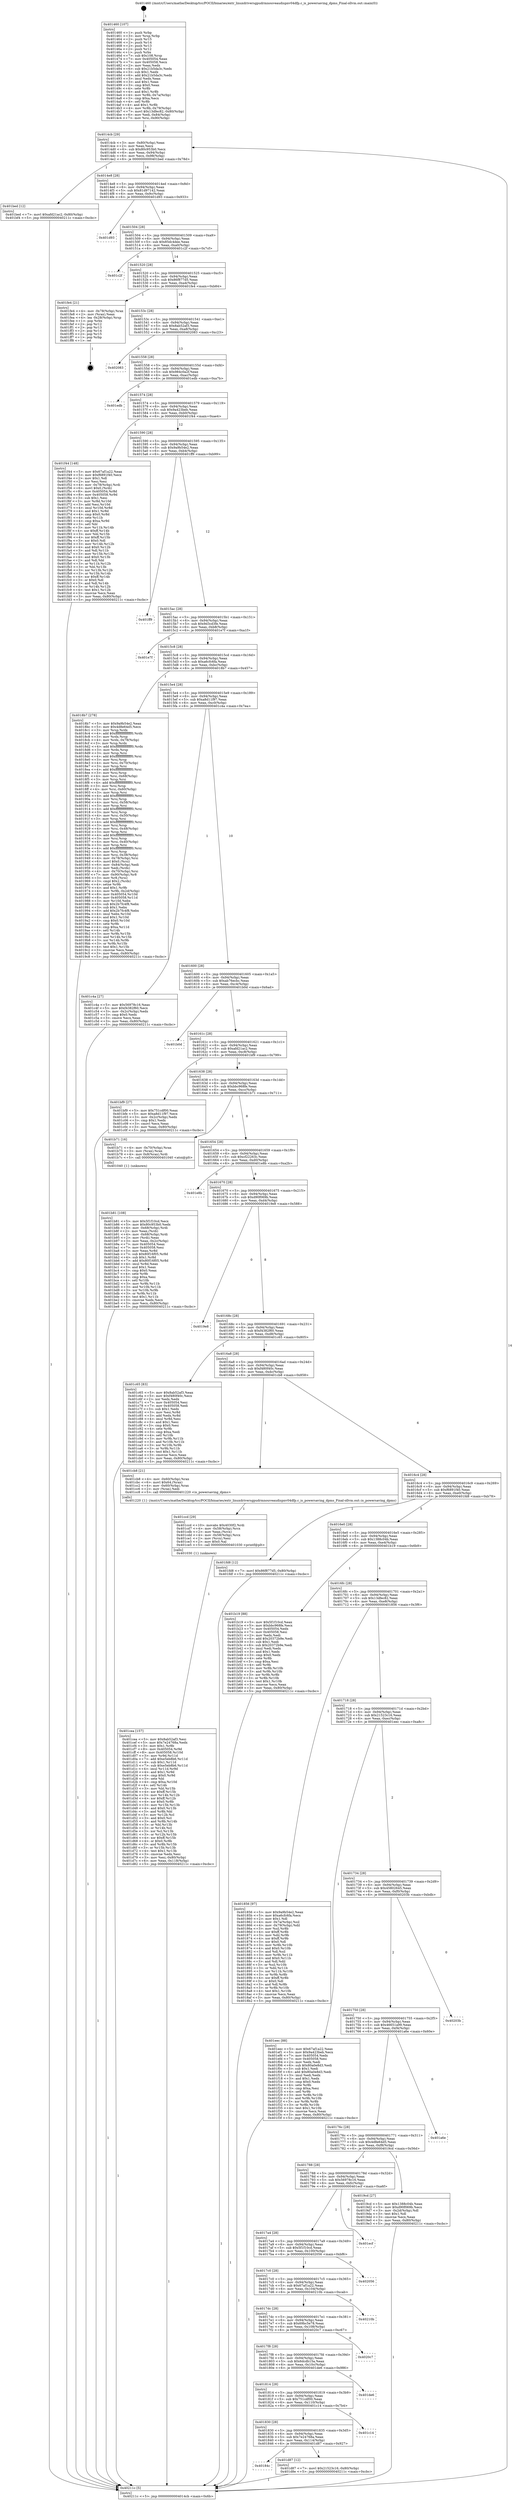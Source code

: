digraph "0x401460" {
  label = "0x401460 (/mnt/c/Users/mathe/Desktop/tcc/POCII/binaries/extr_linuxdriversgpudrmnouveaudispnv04dfp.c_is_powersaving_dpms_Final-ollvm.out::main(0))"
  labelloc = "t"
  node[shape=record]

  Entry [label="",width=0.3,height=0.3,shape=circle,fillcolor=black,style=filled]
  "0x4014cb" [label="{
     0x4014cb [29]\l
     | [instrs]\l
     &nbsp;&nbsp;0x4014cb \<+3\>: mov -0x80(%rbp),%eax\l
     &nbsp;&nbsp;0x4014ce \<+2\>: mov %eax,%ecx\l
     &nbsp;&nbsp;0x4014d0 \<+6\>: sub $0x80c953b0,%ecx\l
     &nbsp;&nbsp;0x4014d6 \<+6\>: mov %eax,-0x94(%rbp)\l
     &nbsp;&nbsp;0x4014dc \<+6\>: mov %ecx,-0x98(%rbp)\l
     &nbsp;&nbsp;0x4014e2 \<+6\>: je 0000000000401bed \<main+0x78d\>\l
  }"]
  "0x401bed" [label="{
     0x401bed [12]\l
     | [instrs]\l
     &nbsp;&nbsp;0x401bed \<+7\>: movl $0xafd21ac2,-0x80(%rbp)\l
     &nbsp;&nbsp;0x401bf4 \<+5\>: jmp 000000000040211c \<main+0xcbc\>\l
  }"]
  "0x4014e8" [label="{
     0x4014e8 [28]\l
     | [instrs]\l
     &nbsp;&nbsp;0x4014e8 \<+5\>: jmp 00000000004014ed \<main+0x8d\>\l
     &nbsp;&nbsp;0x4014ed \<+6\>: mov -0x94(%rbp),%eax\l
     &nbsp;&nbsp;0x4014f3 \<+5\>: sub $0x81d97142,%eax\l
     &nbsp;&nbsp;0x4014f8 \<+6\>: mov %eax,-0x9c(%rbp)\l
     &nbsp;&nbsp;0x4014fe \<+6\>: je 0000000000401d93 \<main+0x933\>\l
  }"]
  Exit [label="",width=0.3,height=0.3,shape=circle,fillcolor=black,style=filled,peripheries=2]
  "0x401d93" [label="{
     0x401d93\l
  }", style=dashed]
  "0x401504" [label="{
     0x401504 [28]\l
     | [instrs]\l
     &nbsp;&nbsp;0x401504 \<+5\>: jmp 0000000000401509 \<main+0xa9\>\l
     &nbsp;&nbsp;0x401509 \<+6\>: mov -0x94(%rbp),%eax\l
     &nbsp;&nbsp;0x40150f \<+5\>: sub $0x85dc4dee,%eax\l
     &nbsp;&nbsp;0x401514 \<+6\>: mov %eax,-0xa0(%rbp)\l
     &nbsp;&nbsp;0x40151a \<+6\>: je 0000000000401c2f \<main+0x7cf\>\l
  }"]
  "0x40184c" [label="{
     0x40184c\l
  }", style=dashed]
  "0x401c2f" [label="{
     0x401c2f\l
  }", style=dashed]
  "0x401520" [label="{
     0x401520 [28]\l
     | [instrs]\l
     &nbsp;&nbsp;0x401520 \<+5\>: jmp 0000000000401525 \<main+0xc5\>\l
     &nbsp;&nbsp;0x401525 \<+6\>: mov -0x94(%rbp),%eax\l
     &nbsp;&nbsp;0x40152b \<+5\>: sub $0x86f877d5,%eax\l
     &nbsp;&nbsp;0x401530 \<+6\>: mov %eax,-0xa4(%rbp)\l
     &nbsp;&nbsp;0x401536 \<+6\>: je 0000000000401fe4 \<main+0xb84\>\l
  }"]
  "0x401d87" [label="{
     0x401d87 [12]\l
     | [instrs]\l
     &nbsp;&nbsp;0x401d87 \<+7\>: movl $0x21523c16,-0x80(%rbp)\l
     &nbsp;&nbsp;0x401d8e \<+5\>: jmp 000000000040211c \<main+0xcbc\>\l
  }"]
  "0x401fe4" [label="{
     0x401fe4 [21]\l
     | [instrs]\l
     &nbsp;&nbsp;0x401fe4 \<+4\>: mov -0x78(%rbp),%rax\l
     &nbsp;&nbsp;0x401fe8 \<+2\>: mov (%rax),%eax\l
     &nbsp;&nbsp;0x401fea \<+4\>: lea -0x28(%rbp),%rsp\l
     &nbsp;&nbsp;0x401fee \<+1\>: pop %rbx\l
     &nbsp;&nbsp;0x401fef \<+2\>: pop %r12\l
     &nbsp;&nbsp;0x401ff1 \<+2\>: pop %r13\l
     &nbsp;&nbsp;0x401ff3 \<+2\>: pop %r14\l
     &nbsp;&nbsp;0x401ff5 \<+2\>: pop %r15\l
     &nbsp;&nbsp;0x401ff7 \<+1\>: pop %rbp\l
     &nbsp;&nbsp;0x401ff8 \<+1\>: ret\l
  }"]
  "0x40153c" [label="{
     0x40153c [28]\l
     | [instrs]\l
     &nbsp;&nbsp;0x40153c \<+5\>: jmp 0000000000401541 \<main+0xe1\>\l
     &nbsp;&nbsp;0x401541 \<+6\>: mov -0x94(%rbp),%eax\l
     &nbsp;&nbsp;0x401547 \<+5\>: sub $0x8ab52af3,%eax\l
     &nbsp;&nbsp;0x40154c \<+6\>: mov %eax,-0xa8(%rbp)\l
     &nbsp;&nbsp;0x401552 \<+6\>: je 0000000000402083 \<main+0xc23\>\l
  }"]
  "0x401830" [label="{
     0x401830 [28]\l
     | [instrs]\l
     &nbsp;&nbsp;0x401830 \<+5\>: jmp 0000000000401835 \<main+0x3d5\>\l
     &nbsp;&nbsp;0x401835 \<+6\>: mov -0x94(%rbp),%eax\l
     &nbsp;&nbsp;0x40183b \<+5\>: sub $0x7e24768a,%eax\l
     &nbsp;&nbsp;0x401840 \<+6\>: mov %eax,-0x114(%rbp)\l
     &nbsp;&nbsp;0x401846 \<+6\>: je 0000000000401d87 \<main+0x927\>\l
  }"]
  "0x402083" [label="{
     0x402083\l
  }", style=dashed]
  "0x401558" [label="{
     0x401558 [28]\l
     | [instrs]\l
     &nbsp;&nbsp;0x401558 \<+5\>: jmp 000000000040155d \<main+0xfd\>\l
     &nbsp;&nbsp;0x40155d \<+6\>: mov -0x94(%rbp),%eax\l
     &nbsp;&nbsp;0x401563 \<+5\>: sub $0x984c0a2f,%eax\l
     &nbsp;&nbsp;0x401568 \<+6\>: mov %eax,-0xac(%rbp)\l
     &nbsp;&nbsp;0x40156e \<+6\>: je 0000000000401edb \<main+0xa7b\>\l
  }"]
  "0x401c14" [label="{
     0x401c14\l
  }", style=dashed]
  "0x401edb" [label="{
     0x401edb\l
  }", style=dashed]
  "0x401574" [label="{
     0x401574 [28]\l
     | [instrs]\l
     &nbsp;&nbsp;0x401574 \<+5\>: jmp 0000000000401579 \<main+0x119\>\l
     &nbsp;&nbsp;0x401579 \<+6\>: mov -0x94(%rbp),%eax\l
     &nbsp;&nbsp;0x40157f \<+5\>: sub $0x9a423beb,%eax\l
     &nbsp;&nbsp;0x401584 \<+6\>: mov %eax,-0xb0(%rbp)\l
     &nbsp;&nbsp;0x40158a \<+6\>: je 0000000000401f44 \<main+0xae4\>\l
  }"]
  "0x401814" [label="{
     0x401814 [28]\l
     | [instrs]\l
     &nbsp;&nbsp;0x401814 \<+5\>: jmp 0000000000401819 \<main+0x3b9\>\l
     &nbsp;&nbsp;0x401819 \<+6\>: mov -0x94(%rbp),%eax\l
     &nbsp;&nbsp;0x40181f \<+5\>: sub $0x751cdf00,%eax\l
     &nbsp;&nbsp;0x401824 \<+6\>: mov %eax,-0x110(%rbp)\l
     &nbsp;&nbsp;0x40182a \<+6\>: je 0000000000401c14 \<main+0x7b4\>\l
  }"]
  "0x401f44" [label="{
     0x401f44 [148]\l
     | [instrs]\l
     &nbsp;&nbsp;0x401f44 \<+5\>: mov $0x67af1a22,%eax\l
     &nbsp;&nbsp;0x401f49 \<+5\>: mov $0xf6891f40,%ecx\l
     &nbsp;&nbsp;0x401f4e \<+2\>: mov $0x1,%dl\l
     &nbsp;&nbsp;0x401f50 \<+2\>: xor %esi,%esi\l
     &nbsp;&nbsp;0x401f52 \<+4\>: mov -0x78(%rbp),%rdi\l
     &nbsp;&nbsp;0x401f56 \<+6\>: movl $0x0,(%rdi)\l
     &nbsp;&nbsp;0x401f5c \<+8\>: mov 0x405054,%r8d\l
     &nbsp;&nbsp;0x401f64 \<+8\>: mov 0x405058,%r9d\l
     &nbsp;&nbsp;0x401f6c \<+3\>: sub $0x1,%esi\l
     &nbsp;&nbsp;0x401f6f \<+3\>: mov %r8d,%r10d\l
     &nbsp;&nbsp;0x401f72 \<+3\>: add %esi,%r10d\l
     &nbsp;&nbsp;0x401f75 \<+4\>: imul %r10d,%r8d\l
     &nbsp;&nbsp;0x401f79 \<+4\>: and $0x1,%r8d\l
     &nbsp;&nbsp;0x401f7d \<+4\>: cmp $0x0,%r8d\l
     &nbsp;&nbsp;0x401f81 \<+4\>: sete %r11b\l
     &nbsp;&nbsp;0x401f85 \<+4\>: cmp $0xa,%r9d\l
     &nbsp;&nbsp;0x401f89 \<+3\>: setl %bl\l
     &nbsp;&nbsp;0x401f8c \<+3\>: mov %r11b,%r14b\l
     &nbsp;&nbsp;0x401f8f \<+4\>: xor $0xff,%r14b\l
     &nbsp;&nbsp;0x401f93 \<+3\>: mov %bl,%r15b\l
     &nbsp;&nbsp;0x401f96 \<+4\>: xor $0xff,%r15b\l
     &nbsp;&nbsp;0x401f9a \<+3\>: xor $0x0,%dl\l
     &nbsp;&nbsp;0x401f9d \<+3\>: mov %r14b,%r12b\l
     &nbsp;&nbsp;0x401fa0 \<+4\>: and $0x0,%r12b\l
     &nbsp;&nbsp;0x401fa4 \<+3\>: and %dl,%r11b\l
     &nbsp;&nbsp;0x401fa7 \<+3\>: mov %r15b,%r13b\l
     &nbsp;&nbsp;0x401faa \<+4\>: and $0x0,%r13b\l
     &nbsp;&nbsp;0x401fae \<+2\>: and %dl,%bl\l
     &nbsp;&nbsp;0x401fb0 \<+3\>: or %r11b,%r12b\l
     &nbsp;&nbsp;0x401fb3 \<+3\>: or %bl,%r13b\l
     &nbsp;&nbsp;0x401fb6 \<+3\>: xor %r13b,%r12b\l
     &nbsp;&nbsp;0x401fb9 \<+3\>: or %r15b,%r14b\l
     &nbsp;&nbsp;0x401fbc \<+4\>: xor $0xff,%r14b\l
     &nbsp;&nbsp;0x401fc0 \<+3\>: or $0x0,%dl\l
     &nbsp;&nbsp;0x401fc3 \<+3\>: and %dl,%r14b\l
     &nbsp;&nbsp;0x401fc6 \<+3\>: or %r14b,%r12b\l
     &nbsp;&nbsp;0x401fc9 \<+4\>: test $0x1,%r12b\l
     &nbsp;&nbsp;0x401fcd \<+3\>: cmovne %ecx,%eax\l
     &nbsp;&nbsp;0x401fd0 \<+3\>: mov %eax,-0x80(%rbp)\l
     &nbsp;&nbsp;0x401fd3 \<+5\>: jmp 000000000040211c \<main+0xcbc\>\l
  }"]
  "0x401590" [label="{
     0x401590 [28]\l
     | [instrs]\l
     &nbsp;&nbsp;0x401590 \<+5\>: jmp 0000000000401595 \<main+0x135\>\l
     &nbsp;&nbsp;0x401595 \<+6\>: mov -0x94(%rbp),%eax\l
     &nbsp;&nbsp;0x40159b \<+5\>: sub $0x9a9b54e2,%eax\l
     &nbsp;&nbsp;0x4015a0 \<+6\>: mov %eax,-0xb4(%rbp)\l
     &nbsp;&nbsp;0x4015a6 \<+6\>: je 0000000000401ff9 \<main+0xb99\>\l
  }"]
  "0x401de6" [label="{
     0x401de6\l
  }", style=dashed]
  "0x401ff9" [label="{
     0x401ff9\l
  }", style=dashed]
  "0x4015ac" [label="{
     0x4015ac [28]\l
     | [instrs]\l
     &nbsp;&nbsp;0x4015ac \<+5\>: jmp 00000000004015b1 \<main+0x151\>\l
     &nbsp;&nbsp;0x4015b1 \<+6\>: mov -0x94(%rbp),%eax\l
     &nbsp;&nbsp;0x4015b7 \<+5\>: sub $0x9d3cd3fe,%eax\l
     &nbsp;&nbsp;0x4015bc \<+6\>: mov %eax,-0xb8(%rbp)\l
     &nbsp;&nbsp;0x4015c2 \<+6\>: je 0000000000401e7f \<main+0xa1f\>\l
  }"]
  "0x4017f8" [label="{
     0x4017f8 [28]\l
     | [instrs]\l
     &nbsp;&nbsp;0x4017f8 \<+5\>: jmp 00000000004017fd \<main+0x39d\>\l
     &nbsp;&nbsp;0x4017fd \<+6\>: mov -0x94(%rbp),%eax\l
     &nbsp;&nbsp;0x401803 \<+5\>: sub $0x6dcdb15a,%eax\l
     &nbsp;&nbsp;0x401808 \<+6\>: mov %eax,-0x10c(%rbp)\l
     &nbsp;&nbsp;0x40180e \<+6\>: je 0000000000401de6 \<main+0x986\>\l
  }"]
  "0x401e7f" [label="{
     0x401e7f\l
  }", style=dashed]
  "0x4015c8" [label="{
     0x4015c8 [28]\l
     | [instrs]\l
     &nbsp;&nbsp;0x4015c8 \<+5\>: jmp 00000000004015cd \<main+0x16d\>\l
     &nbsp;&nbsp;0x4015cd \<+6\>: mov -0x94(%rbp),%eax\l
     &nbsp;&nbsp;0x4015d3 \<+5\>: sub $0xa6cfc6fa,%eax\l
     &nbsp;&nbsp;0x4015d8 \<+6\>: mov %eax,-0xbc(%rbp)\l
     &nbsp;&nbsp;0x4015de \<+6\>: je 00000000004018b7 \<main+0x457\>\l
  }"]
  "0x4020c7" [label="{
     0x4020c7\l
  }", style=dashed]
  "0x4018b7" [label="{
     0x4018b7 [278]\l
     | [instrs]\l
     &nbsp;&nbsp;0x4018b7 \<+5\>: mov $0x9a9b54e2,%eax\l
     &nbsp;&nbsp;0x4018bc \<+5\>: mov $0x4d8e64d5,%ecx\l
     &nbsp;&nbsp;0x4018c1 \<+3\>: mov %rsp,%rdx\l
     &nbsp;&nbsp;0x4018c4 \<+4\>: add $0xfffffffffffffff0,%rdx\l
     &nbsp;&nbsp;0x4018c8 \<+3\>: mov %rdx,%rsp\l
     &nbsp;&nbsp;0x4018cb \<+4\>: mov %rdx,-0x78(%rbp)\l
     &nbsp;&nbsp;0x4018cf \<+3\>: mov %rsp,%rdx\l
     &nbsp;&nbsp;0x4018d2 \<+4\>: add $0xfffffffffffffff0,%rdx\l
     &nbsp;&nbsp;0x4018d6 \<+3\>: mov %rdx,%rsp\l
     &nbsp;&nbsp;0x4018d9 \<+3\>: mov %rsp,%rsi\l
     &nbsp;&nbsp;0x4018dc \<+4\>: add $0xfffffffffffffff0,%rsi\l
     &nbsp;&nbsp;0x4018e0 \<+3\>: mov %rsi,%rsp\l
     &nbsp;&nbsp;0x4018e3 \<+4\>: mov %rsi,-0x70(%rbp)\l
     &nbsp;&nbsp;0x4018e7 \<+3\>: mov %rsp,%rsi\l
     &nbsp;&nbsp;0x4018ea \<+4\>: add $0xfffffffffffffff0,%rsi\l
     &nbsp;&nbsp;0x4018ee \<+3\>: mov %rsi,%rsp\l
     &nbsp;&nbsp;0x4018f1 \<+4\>: mov %rsi,-0x68(%rbp)\l
     &nbsp;&nbsp;0x4018f5 \<+3\>: mov %rsp,%rsi\l
     &nbsp;&nbsp;0x4018f8 \<+4\>: add $0xfffffffffffffff0,%rsi\l
     &nbsp;&nbsp;0x4018fc \<+3\>: mov %rsi,%rsp\l
     &nbsp;&nbsp;0x4018ff \<+4\>: mov %rsi,-0x60(%rbp)\l
     &nbsp;&nbsp;0x401903 \<+3\>: mov %rsp,%rsi\l
     &nbsp;&nbsp;0x401906 \<+4\>: add $0xfffffffffffffff0,%rsi\l
     &nbsp;&nbsp;0x40190a \<+3\>: mov %rsi,%rsp\l
     &nbsp;&nbsp;0x40190d \<+4\>: mov %rsi,-0x58(%rbp)\l
     &nbsp;&nbsp;0x401911 \<+3\>: mov %rsp,%rsi\l
     &nbsp;&nbsp;0x401914 \<+4\>: add $0xfffffffffffffff0,%rsi\l
     &nbsp;&nbsp;0x401918 \<+3\>: mov %rsi,%rsp\l
     &nbsp;&nbsp;0x40191b \<+4\>: mov %rsi,-0x50(%rbp)\l
     &nbsp;&nbsp;0x40191f \<+3\>: mov %rsp,%rsi\l
     &nbsp;&nbsp;0x401922 \<+4\>: add $0xfffffffffffffff0,%rsi\l
     &nbsp;&nbsp;0x401926 \<+3\>: mov %rsi,%rsp\l
     &nbsp;&nbsp;0x401929 \<+4\>: mov %rsi,-0x48(%rbp)\l
     &nbsp;&nbsp;0x40192d \<+3\>: mov %rsp,%rsi\l
     &nbsp;&nbsp;0x401930 \<+4\>: add $0xfffffffffffffff0,%rsi\l
     &nbsp;&nbsp;0x401934 \<+3\>: mov %rsi,%rsp\l
     &nbsp;&nbsp;0x401937 \<+4\>: mov %rsi,-0x40(%rbp)\l
     &nbsp;&nbsp;0x40193b \<+3\>: mov %rsp,%rsi\l
     &nbsp;&nbsp;0x40193e \<+4\>: add $0xfffffffffffffff0,%rsi\l
     &nbsp;&nbsp;0x401942 \<+3\>: mov %rsi,%rsp\l
     &nbsp;&nbsp;0x401945 \<+4\>: mov %rsi,-0x38(%rbp)\l
     &nbsp;&nbsp;0x401949 \<+4\>: mov -0x78(%rbp),%rsi\l
     &nbsp;&nbsp;0x40194d \<+6\>: movl $0x0,(%rsi)\l
     &nbsp;&nbsp;0x401953 \<+6\>: mov -0x84(%rbp),%edi\l
     &nbsp;&nbsp;0x401959 \<+2\>: mov %edi,(%rdx)\l
     &nbsp;&nbsp;0x40195b \<+4\>: mov -0x70(%rbp),%rsi\l
     &nbsp;&nbsp;0x40195f \<+7\>: mov -0x90(%rbp),%r8\l
     &nbsp;&nbsp;0x401966 \<+3\>: mov %r8,(%rsi)\l
     &nbsp;&nbsp;0x401969 \<+3\>: cmpl $0x2,(%rdx)\l
     &nbsp;&nbsp;0x40196c \<+4\>: setne %r9b\l
     &nbsp;&nbsp;0x401970 \<+4\>: and $0x1,%r9b\l
     &nbsp;&nbsp;0x401974 \<+4\>: mov %r9b,-0x2d(%rbp)\l
     &nbsp;&nbsp;0x401978 \<+8\>: mov 0x405054,%r10d\l
     &nbsp;&nbsp;0x401980 \<+8\>: mov 0x405058,%r11d\l
     &nbsp;&nbsp;0x401988 \<+3\>: mov %r10d,%ebx\l
     &nbsp;&nbsp;0x40198b \<+6\>: sub $0x2b7fc4f8,%ebx\l
     &nbsp;&nbsp;0x401991 \<+3\>: sub $0x1,%ebx\l
     &nbsp;&nbsp;0x401994 \<+6\>: add $0x2b7fc4f8,%ebx\l
     &nbsp;&nbsp;0x40199a \<+4\>: imul %ebx,%r10d\l
     &nbsp;&nbsp;0x40199e \<+4\>: and $0x1,%r10d\l
     &nbsp;&nbsp;0x4019a2 \<+4\>: cmp $0x0,%r10d\l
     &nbsp;&nbsp;0x4019a6 \<+4\>: sete %r9b\l
     &nbsp;&nbsp;0x4019aa \<+4\>: cmp $0xa,%r11d\l
     &nbsp;&nbsp;0x4019ae \<+4\>: setl %r14b\l
     &nbsp;&nbsp;0x4019b2 \<+3\>: mov %r9b,%r15b\l
     &nbsp;&nbsp;0x4019b5 \<+3\>: and %r14b,%r15b\l
     &nbsp;&nbsp;0x4019b8 \<+3\>: xor %r14b,%r9b\l
     &nbsp;&nbsp;0x4019bb \<+3\>: or %r9b,%r15b\l
     &nbsp;&nbsp;0x4019be \<+4\>: test $0x1,%r15b\l
     &nbsp;&nbsp;0x4019c2 \<+3\>: cmovne %ecx,%eax\l
     &nbsp;&nbsp;0x4019c5 \<+3\>: mov %eax,-0x80(%rbp)\l
     &nbsp;&nbsp;0x4019c8 \<+5\>: jmp 000000000040211c \<main+0xcbc\>\l
  }"]
  "0x4015e4" [label="{
     0x4015e4 [28]\l
     | [instrs]\l
     &nbsp;&nbsp;0x4015e4 \<+5\>: jmp 00000000004015e9 \<main+0x189\>\l
     &nbsp;&nbsp;0x4015e9 \<+6\>: mov -0x94(%rbp),%eax\l
     &nbsp;&nbsp;0x4015ef \<+5\>: sub $0xa8d11f97,%eax\l
     &nbsp;&nbsp;0x4015f4 \<+6\>: mov %eax,-0xc0(%rbp)\l
     &nbsp;&nbsp;0x4015fa \<+6\>: je 0000000000401c4a \<main+0x7ea\>\l
  }"]
  "0x4017dc" [label="{
     0x4017dc [28]\l
     | [instrs]\l
     &nbsp;&nbsp;0x4017dc \<+5\>: jmp 00000000004017e1 \<main+0x381\>\l
     &nbsp;&nbsp;0x4017e1 \<+6\>: mov -0x94(%rbp),%eax\l
     &nbsp;&nbsp;0x4017e7 \<+5\>: sub $0x69bc5e78,%eax\l
     &nbsp;&nbsp;0x4017ec \<+6\>: mov %eax,-0x108(%rbp)\l
     &nbsp;&nbsp;0x4017f2 \<+6\>: je 00000000004020c7 \<main+0xc67\>\l
  }"]
  "0x401c4a" [label="{
     0x401c4a [27]\l
     | [instrs]\l
     &nbsp;&nbsp;0x401c4a \<+5\>: mov $0x56978c16,%eax\l
     &nbsp;&nbsp;0x401c4f \<+5\>: mov $0xf4382f60,%ecx\l
     &nbsp;&nbsp;0x401c54 \<+3\>: mov -0x2c(%rbp),%edx\l
     &nbsp;&nbsp;0x401c57 \<+3\>: cmp $0x0,%edx\l
     &nbsp;&nbsp;0x401c5a \<+3\>: cmove %ecx,%eax\l
     &nbsp;&nbsp;0x401c5d \<+3\>: mov %eax,-0x80(%rbp)\l
     &nbsp;&nbsp;0x401c60 \<+5\>: jmp 000000000040211c \<main+0xcbc\>\l
  }"]
  "0x401600" [label="{
     0x401600 [28]\l
     | [instrs]\l
     &nbsp;&nbsp;0x401600 \<+5\>: jmp 0000000000401605 \<main+0x1a5\>\l
     &nbsp;&nbsp;0x401605 \<+6\>: mov -0x94(%rbp),%eax\l
     &nbsp;&nbsp;0x40160b \<+5\>: sub $0xab76ecbc,%eax\l
     &nbsp;&nbsp;0x401610 \<+6\>: mov %eax,-0xc4(%rbp)\l
     &nbsp;&nbsp;0x401616 \<+6\>: je 0000000000401b0d \<main+0x6ad\>\l
  }"]
  "0x40210b" [label="{
     0x40210b\l
  }", style=dashed]
  "0x401b0d" [label="{
     0x401b0d\l
  }", style=dashed]
  "0x40161c" [label="{
     0x40161c [28]\l
     | [instrs]\l
     &nbsp;&nbsp;0x40161c \<+5\>: jmp 0000000000401621 \<main+0x1c1\>\l
     &nbsp;&nbsp;0x401621 \<+6\>: mov -0x94(%rbp),%eax\l
     &nbsp;&nbsp;0x401627 \<+5\>: sub $0xafd21ac2,%eax\l
     &nbsp;&nbsp;0x40162c \<+6\>: mov %eax,-0xc8(%rbp)\l
     &nbsp;&nbsp;0x401632 \<+6\>: je 0000000000401bf9 \<main+0x799\>\l
  }"]
  "0x4017c0" [label="{
     0x4017c0 [28]\l
     | [instrs]\l
     &nbsp;&nbsp;0x4017c0 \<+5\>: jmp 00000000004017c5 \<main+0x365\>\l
     &nbsp;&nbsp;0x4017c5 \<+6\>: mov -0x94(%rbp),%eax\l
     &nbsp;&nbsp;0x4017cb \<+5\>: sub $0x67af1a22,%eax\l
     &nbsp;&nbsp;0x4017d0 \<+6\>: mov %eax,-0x104(%rbp)\l
     &nbsp;&nbsp;0x4017d6 \<+6\>: je 000000000040210b \<main+0xcab\>\l
  }"]
  "0x401bf9" [label="{
     0x401bf9 [27]\l
     | [instrs]\l
     &nbsp;&nbsp;0x401bf9 \<+5\>: mov $0x751cdf00,%eax\l
     &nbsp;&nbsp;0x401bfe \<+5\>: mov $0xa8d11f97,%ecx\l
     &nbsp;&nbsp;0x401c03 \<+3\>: mov -0x2c(%rbp),%edx\l
     &nbsp;&nbsp;0x401c06 \<+3\>: cmp $0x1,%edx\l
     &nbsp;&nbsp;0x401c09 \<+3\>: cmovl %ecx,%eax\l
     &nbsp;&nbsp;0x401c0c \<+3\>: mov %eax,-0x80(%rbp)\l
     &nbsp;&nbsp;0x401c0f \<+5\>: jmp 000000000040211c \<main+0xcbc\>\l
  }"]
  "0x401638" [label="{
     0x401638 [28]\l
     | [instrs]\l
     &nbsp;&nbsp;0x401638 \<+5\>: jmp 000000000040163d \<main+0x1dd\>\l
     &nbsp;&nbsp;0x40163d \<+6\>: mov -0x94(%rbp),%eax\l
     &nbsp;&nbsp;0x401643 \<+5\>: sub $0xbbc968fe,%eax\l
     &nbsp;&nbsp;0x401648 \<+6\>: mov %eax,-0xcc(%rbp)\l
     &nbsp;&nbsp;0x40164e \<+6\>: je 0000000000401b71 \<main+0x711\>\l
  }"]
  "0x402056" [label="{
     0x402056\l
  }", style=dashed]
  "0x401b71" [label="{
     0x401b71 [16]\l
     | [instrs]\l
     &nbsp;&nbsp;0x401b71 \<+4\>: mov -0x70(%rbp),%rax\l
     &nbsp;&nbsp;0x401b75 \<+3\>: mov (%rax),%rax\l
     &nbsp;&nbsp;0x401b78 \<+4\>: mov 0x8(%rax),%rdi\l
     &nbsp;&nbsp;0x401b7c \<+5\>: call 0000000000401040 \<atoi@plt\>\l
     | [calls]\l
     &nbsp;&nbsp;0x401040 \{1\} (unknown)\l
  }"]
  "0x401654" [label="{
     0x401654 [28]\l
     | [instrs]\l
     &nbsp;&nbsp;0x401654 \<+5\>: jmp 0000000000401659 \<main+0x1f9\>\l
     &nbsp;&nbsp;0x401659 \<+6\>: mov -0x94(%rbp),%eax\l
     &nbsp;&nbsp;0x40165f \<+5\>: sub $0xcf22263c,%eax\l
     &nbsp;&nbsp;0x401664 \<+6\>: mov %eax,-0xd0(%rbp)\l
     &nbsp;&nbsp;0x40166a \<+6\>: je 0000000000401e8b \<main+0xa2b\>\l
  }"]
  "0x4017a4" [label="{
     0x4017a4 [28]\l
     | [instrs]\l
     &nbsp;&nbsp;0x4017a4 \<+5\>: jmp 00000000004017a9 \<main+0x349\>\l
     &nbsp;&nbsp;0x4017a9 \<+6\>: mov -0x94(%rbp),%eax\l
     &nbsp;&nbsp;0x4017af \<+5\>: sub $0x5f1f10cd,%eax\l
     &nbsp;&nbsp;0x4017b4 \<+6\>: mov %eax,-0x100(%rbp)\l
     &nbsp;&nbsp;0x4017ba \<+6\>: je 0000000000402056 \<main+0xbf6\>\l
  }"]
  "0x401e8b" [label="{
     0x401e8b\l
  }", style=dashed]
  "0x401670" [label="{
     0x401670 [28]\l
     | [instrs]\l
     &nbsp;&nbsp;0x401670 \<+5\>: jmp 0000000000401675 \<main+0x215\>\l
     &nbsp;&nbsp;0x401675 \<+6\>: mov -0x94(%rbp),%eax\l
     &nbsp;&nbsp;0x40167b \<+5\>: sub $0xd90f069b,%eax\l
     &nbsp;&nbsp;0x401680 \<+6\>: mov %eax,-0xd4(%rbp)\l
     &nbsp;&nbsp;0x401686 \<+6\>: je 00000000004019e8 \<main+0x588\>\l
  }"]
  "0x401ecf" [label="{
     0x401ecf\l
  }", style=dashed]
  "0x4019e8" [label="{
     0x4019e8\l
  }", style=dashed]
  "0x40168c" [label="{
     0x40168c [28]\l
     | [instrs]\l
     &nbsp;&nbsp;0x40168c \<+5\>: jmp 0000000000401691 \<main+0x231\>\l
     &nbsp;&nbsp;0x401691 \<+6\>: mov -0x94(%rbp),%eax\l
     &nbsp;&nbsp;0x401697 \<+5\>: sub $0xf4382f60,%eax\l
     &nbsp;&nbsp;0x40169c \<+6\>: mov %eax,-0xd8(%rbp)\l
     &nbsp;&nbsp;0x4016a2 \<+6\>: je 0000000000401c65 \<main+0x805\>\l
  }"]
  "0x401cea" [label="{
     0x401cea [157]\l
     | [instrs]\l
     &nbsp;&nbsp;0x401cea \<+5\>: mov $0x8ab52af3,%esi\l
     &nbsp;&nbsp;0x401cef \<+5\>: mov $0x7e24768a,%edx\l
     &nbsp;&nbsp;0x401cf4 \<+3\>: mov $0x1,%r8b\l
     &nbsp;&nbsp;0x401cf7 \<+8\>: mov 0x405054,%r9d\l
     &nbsp;&nbsp;0x401cff \<+8\>: mov 0x405058,%r10d\l
     &nbsp;&nbsp;0x401d07 \<+3\>: mov %r9d,%r11d\l
     &nbsp;&nbsp;0x401d0a \<+7\>: add $0xe5eb8b6,%r11d\l
     &nbsp;&nbsp;0x401d11 \<+4\>: sub $0x1,%r11d\l
     &nbsp;&nbsp;0x401d15 \<+7\>: sub $0xe5eb8b6,%r11d\l
     &nbsp;&nbsp;0x401d1c \<+4\>: imul %r11d,%r9d\l
     &nbsp;&nbsp;0x401d20 \<+4\>: and $0x1,%r9d\l
     &nbsp;&nbsp;0x401d24 \<+4\>: cmp $0x0,%r9d\l
     &nbsp;&nbsp;0x401d28 \<+3\>: sete %bl\l
     &nbsp;&nbsp;0x401d2b \<+4\>: cmp $0xa,%r10d\l
     &nbsp;&nbsp;0x401d2f \<+4\>: setl %r14b\l
     &nbsp;&nbsp;0x401d33 \<+3\>: mov %bl,%r15b\l
     &nbsp;&nbsp;0x401d36 \<+4\>: xor $0xff,%r15b\l
     &nbsp;&nbsp;0x401d3a \<+3\>: mov %r14b,%r12b\l
     &nbsp;&nbsp;0x401d3d \<+4\>: xor $0xff,%r12b\l
     &nbsp;&nbsp;0x401d41 \<+4\>: xor $0x0,%r8b\l
     &nbsp;&nbsp;0x401d45 \<+3\>: mov %r15b,%r13b\l
     &nbsp;&nbsp;0x401d48 \<+4\>: and $0x0,%r13b\l
     &nbsp;&nbsp;0x401d4c \<+3\>: and %r8b,%bl\l
     &nbsp;&nbsp;0x401d4f \<+3\>: mov %r12b,%cl\l
     &nbsp;&nbsp;0x401d52 \<+3\>: and $0x0,%cl\l
     &nbsp;&nbsp;0x401d55 \<+3\>: and %r8b,%r14b\l
     &nbsp;&nbsp;0x401d58 \<+3\>: or %bl,%r13b\l
     &nbsp;&nbsp;0x401d5b \<+3\>: or %r14b,%cl\l
     &nbsp;&nbsp;0x401d5e \<+3\>: xor %cl,%r13b\l
     &nbsp;&nbsp;0x401d61 \<+3\>: or %r12b,%r15b\l
     &nbsp;&nbsp;0x401d64 \<+4\>: xor $0xff,%r15b\l
     &nbsp;&nbsp;0x401d68 \<+4\>: or $0x0,%r8b\l
     &nbsp;&nbsp;0x401d6c \<+3\>: and %r8b,%r15b\l
     &nbsp;&nbsp;0x401d6f \<+3\>: or %r15b,%r13b\l
     &nbsp;&nbsp;0x401d72 \<+4\>: test $0x1,%r13b\l
     &nbsp;&nbsp;0x401d76 \<+3\>: cmovne %edx,%esi\l
     &nbsp;&nbsp;0x401d79 \<+3\>: mov %esi,-0x80(%rbp)\l
     &nbsp;&nbsp;0x401d7c \<+6\>: mov %eax,-0x118(%rbp)\l
     &nbsp;&nbsp;0x401d82 \<+5\>: jmp 000000000040211c \<main+0xcbc\>\l
  }"]
  "0x401c65" [label="{
     0x401c65 [83]\l
     | [instrs]\l
     &nbsp;&nbsp;0x401c65 \<+5\>: mov $0x8ab52af3,%eax\l
     &nbsp;&nbsp;0x401c6a \<+5\>: mov $0xf480f40c,%ecx\l
     &nbsp;&nbsp;0x401c6f \<+2\>: xor %edx,%edx\l
     &nbsp;&nbsp;0x401c71 \<+7\>: mov 0x405054,%esi\l
     &nbsp;&nbsp;0x401c78 \<+7\>: mov 0x405058,%edi\l
     &nbsp;&nbsp;0x401c7f \<+3\>: sub $0x1,%edx\l
     &nbsp;&nbsp;0x401c82 \<+3\>: mov %esi,%r8d\l
     &nbsp;&nbsp;0x401c85 \<+3\>: add %edx,%r8d\l
     &nbsp;&nbsp;0x401c88 \<+4\>: imul %r8d,%esi\l
     &nbsp;&nbsp;0x401c8c \<+3\>: and $0x1,%esi\l
     &nbsp;&nbsp;0x401c8f \<+3\>: cmp $0x0,%esi\l
     &nbsp;&nbsp;0x401c92 \<+4\>: sete %r9b\l
     &nbsp;&nbsp;0x401c96 \<+3\>: cmp $0xa,%edi\l
     &nbsp;&nbsp;0x401c99 \<+4\>: setl %r10b\l
     &nbsp;&nbsp;0x401c9d \<+3\>: mov %r9b,%r11b\l
     &nbsp;&nbsp;0x401ca0 \<+3\>: and %r10b,%r11b\l
     &nbsp;&nbsp;0x401ca3 \<+3\>: xor %r10b,%r9b\l
     &nbsp;&nbsp;0x401ca6 \<+3\>: or %r9b,%r11b\l
     &nbsp;&nbsp;0x401ca9 \<+4\>: test $0x1,%r11b\l
     &nbsp;&nbsp;0x401cad \<+3\>: cmovne %ecx,%eax\l
     &nbsp;&nbsp;0x401cb0 \<+3\>: mov %eax,-0x80(%rbp)\l
     &nbsp;&nbsp;0x401cb3 \<+5\>: jmp 000000000040211c \<main+0xcbc\>\l
  }"]
  "0x4016a8" [label="{
     0x4016a8 [28]\l
     | [instrs]\l
     &nbsp;&nbsp;0x4016a8 \<+5\>: jmp 00000000004016ad \<main+0x24d\>\l
     &nbsp;&nbsp;0x4016ad \<+6\>: mov -0x94(%rbp),%eax\l
     &nbsp;&nbsp;0x4016b3 \<+5\>: sub $0xf480f40c,%eax\l
     &nbsp;&nbsp;0x4016b8 \<+6\>: mov %eax,-0xdc(%rbp)\l
     &nbsp;&nbsp;0x4016be \<+6\>: je 0000000000401cb8 \<main+0x858\>\l
  }"]
  "0x401ccd" [label="{
     0x401ccd [29]\l
     | [instrs]\l
     &nbsp;&nbsp;0x401ccd \<+10\>: movabs $0x4030f2,%rdi\l
     &nbsp;&nbsp;0x401cd7 \<+4\>: mov -0x58(%rbp),%rcx\l
     &nbsp;&nbsp;0x401cdb \<+2\>: mov %eax,(%rcx)\l
     &nbsp;&nbsp;0x401cdd \<+4\>: mov -0x58(%rbp),%rcx\l
     &nbsp;&nbsp;0x401ce1 \<+2\>: mov (%rcx),%esi\l
     &nbsp;&nbsp;0x401ce3 \<+2\>: mov $0x0,%al\l
     &nbsp;&nbsp;0x401ce5 \<+5\>: call 0000000000401030 \<printf@plt\>\l
     | [calls]\l
     &nbsp;&nbsp;0x401030 \{1\} (unknown)\l
  }"]
  "0x401cb8" [label="{
     0x401cb8 [21]\l
     | [instrs]\l
     &nbsp;&nbsp;0x401cb8 \<+4\>: mov -0x60(%rbp),%rax\l
     &nbsp;&nbsp;0x401cbc \<+6\>: movl $0x64,(%rax)\l
     &nbsp;&nbsp;0x401cc2 \<+4\>: mov -0x60(%rbp),%rax\l
     &nbsp;&nbsp;0x401cc6 \<+2\>: mov (%rax),%edi\l
     &nbsp;&nbsp;0x401cc8 \<+5\>: call 0000000000401220 \<is_powersaving_dpms\>\l
     | [calls]\l
     &nbsp;&nbsp;0x401220 \{1\} (/mnt/c/Users/mathe/Desktop/tcc/POCII/binaries/extr_linuxdriversgpudrmnouveaudispnv04dfp.c_is_powersaving_dpms_Final-ollvm.out::is_powersaving_dpms)\l
  }"]
  "0x4016c4" [label="{
     0x4016c4 [28]\l
     | [instrs]\l
     &nbsp;&nbsp;0x4016c4 \<+5\>: jmp 00000000004016c9 \<main+0x269\>\l
     &nbsp;&nbsp;0x4016c9 \<+6\>: mov -0x94(%rbp),%eax\l
     &nbsp;&nbsp;0x4016cf \<+5\>: sub $0xf6891f40,%eax\l
     &nbsp;&nbsp;0x4016d4 \<+6\>: mov %eax,-0xe0(%rbp)\l
     &nbsp;&nbsp;0x4016da \<+6\>: je 0000000000401fd8 \<main+0xb78\>\l
  }"]
  "0x401b81" [label="{
     0x401b81 [108]\l
     | [instrs]\l
     &nbsp;&nbsp;0x401b81 \<+5\>: mov $0x5f1f10cd,%ecx\l
     &nbsp;&nbsp;0x401b86 \<+5\>: mov $0x80c953b0,%edx\l
     &nbsp;&nbsp;0x401b8b \<+4\>: mov -0x68(%rbp),%rdi\l
     &nbsp;&nbsp;0x401b8f \<+2\>: mov %eax,(%rdi)\l
     &nbsp;&nbsp;0x401b91 \<+4\>: mov -0x68(%rbp),%rdi\l
     &nbsp;&nbsp;0x401b95 \<+2\>: mov (%rdi),%eax\l
     &nbsp;&nbsp;0x401b97 \<+3\>: mov %eax,-0x2c(%rbp)\l
     &nbsp;&nbsp;0x401b9a \<+7\>: mov 0x405054,%eax\l
     &nbsp;&nbsp;0x401ba1 \<+7\>: mov 0x405058,%esi\l
     &nbsp;&nbsp;0x401ba8 \<+3\>: mov %eax,%r8d\l
     &nbsp;&nbsp;0x401bab \<+7\>: sub $0x80f16f05,%r8d\l
     &nbsp;&nbsp;0x401bb2 \<+4\>: sub $0x1,%r8d\l
     &nbsp;&nbsp;0x401bb6 \<+7\>: add $0x80f16f05,%r8d\l
     &nbsp;&nbsp;0x401bbd \<+4\>: imul %r8d,%eax\l
     &nbsp;&nbsp;0x401bc1 \<+3\>: and $0x1,%eax\l
     &nbsp;&nbsp;0x401bc4 \<+3\>: cmp $0x0,%eax\l
     &nbsp;&nbsp;0x401bc7 \<+4\>: sete %r9b\l
     &nbsp;&nbsp;0x401bcb \<+3\>: cmp $0xa,%esi\l
     &nbsp;&nbsp;0x401bce \<+4\>: setl %r10b\l
     &nbsp;&nbsp;0x401bd2 \<+3\>: mov %r9b,%r11b\l
     &nbsp;&nbsp;0x401bd5 \<+3\>: and %r10b,%r11b\l
     &nbsp;&nbsp;0x401bd8 \<+3\>: xor %r10b,%r9b\l
     &nbsp;&nbsp;0x401bdb \<+3\>: or %r9b,%r11b\l
     &nbsp;&nbsp;0x401bde \<+4\>: test $0x1,%r11b\l
     &nbsp;&nbsp;0x401be2 \<+3\>: cmovne %edx,%ecx\l
     &nbsp;&nbsp;0x401be5 \<+3\>: mov %ecx,-0x80(%rbp)\l
     &nbsp;&nbsp;0x401be8 \<+5\>: jmp 000000000040211c \<main+0xcbc\>\l
  }"]
  "0x401fd8" [label="{
     0x401fd8 [12]\l
     | [instrs]\l
     &nbsp;&nbsp;0x401fd8 \<+7\>: movl $0x86f877d5,-0x80(%rbp)\l
     &nbsp;&nbsp;0x401fdf \<+5\>: jmp 000000000040211c \<main+0xcbc\>\l
  }"]
  "0x4016e0" [label="{
     0x4016e0 [28]\l
     | [instrs]\l
     &nbsp;&nbsp;0x4016e0 \<+5\>: jmp 00000000004016e5 \<main+0x285\>\l
     &nbsp;&nbsp;0x4016e5 \<+6\>: mov -0x94(%rbp),%eax\l
     &nbsp;&nbsp;0x4016eb \<+5\>: sub $0x1388c04b,%eax\l
     &nbsp;&nbsp;0x4016f0 \<+6\>: mov %eax,-0xe4(%rbp)\l
     &nbsp;&nbsp;0x4016f6 \<+6\>: je 0000000000401b19 \<main+0x6b9\>\l
  }"]
  "0x401788" [label="{
     0x401788 [28]\l
     | [instrs]\l
     &nbsp;&nbsp;0x401788 \<+5\>: jmp 000000000040178d \<main+0x32d\>\l
     &nbsp;&nbsp;0x40178d \<+6\>: mov -0x94(%rbp),%eax\l
     &nbsp;&nbsp;0x401793 \<+5\>: sub $0x56978c16,%eax\l
     &nbsp;&nbsp;0x401798 \<+6\>: mov %eax,-0xfc(%rbp)\l
     &nbsp;&nbsp;0x40179e \<+6\>: je 0000000000401ecf \<main+0xa6f\>\l
  }"]
  "0x401b19" [label="{
     0x401b19 [88]\l
     | [instrs]\l
     &nbsp;&nbsp;0x401b19 \<+5\>: mov $0x5f1f10cd,%eax\l
     &nbsp;&nbsp;0x401b1e \<+5\>: mov $0xbbc968fe,%ecx\l
     &nbsp;&nbsp;0x401b23 \<+7\>: mov 0x405054,%edx\l
     &nbsp;&nbsp;0x401b2a \<+7\>: mov 0x405058,%esi\l
     &nbsp;&nbsp;0x401b31 \<+2\>: mov %edx,%edi\l
     &nbsp;&nbsp;0x401b33 \<+6\>: add $0x20372b9e,%edi\l
     &nbsp;&nbsp;0x401b39 \<+3\>: sub $0x1,%edi\l
     &nbsp;&nbsp;0x401b3c \<+6\>: sub $0x20372b9e,%edi\l
     &nbsp;&nbsp;0x401b42 \<+3\>: imul %edi,%edx\l
     &nbsp;&nbsp;0x401b45 \<+3\>: and $0x1,%edx\l
     &nbsp;&nbsp;0x401b48 \<+3\>: cmp $0x0,%edx\l
     &nbsp;&nbsp;0x401b4b \<+4\>: sete %r8b\l
     &nbsp;&nbsp;0x401b4f \<+3\>: cmp $0xa,%esi\l
     &nbsp;&nbsp;0x401b52 \<+4\>: setl %r9b\l
     &nbsp;&nbsp;0x401b56 \<+3\>: mov %r8b,%r10b\l
     &nbsp;&nbsp;0x401b59 \<+3\>: and %r9b,%r10b\l
     &nbsp;&nbsp;0x401b5c \<+3\>: xor %r9b,%r8b\l
     &nbsp;&nbsp;0x401b5f \<+3\>: or %r8b,%r10b\l
     &nbsp;&nbsp;0x401b62 \<+4\>: test $0x1,%r10b\l
     &nbsp;&nbsp;0x401b66 \<+3\>: cmovne %ecx,%eax\l
     &nbsp;&nbsp;0x401b69 \<+3\>: mov %eax,-0x80(%rbp)\l
     &nbsp;&nbsp;0x401b6c \<+5\>: jmp 000000000040211c \<main+0xcbc\>\l
  }"]
  "0x4016fc" [label="{
     0x4016fc [28]\l
     | [instrs]\l
     &nbsp;&nbsp;0x4016fc \<+5\>: jmp 0000000000401701 \<main+0x2a1\>\l
     &nbsp;&nbsp;0x401701 \<+6\>: mov -0x94(%rbp),%eax\l
     &nbsp;&nbsp;0x401707 \<+5\>: sub $0x13dfec82,%eax\l
     &nbsp;&nbsp;0x40170c \<+6\>: mov %eax,-0xe8(%rbp)\l
     &nbsp;&nbsp;0x401712 \<+6\>: je 0000000000401856 \<main+0x3f6\>\l
  }"]
  "0x4019cd" [label="{
     0x4019cd [27]\l
     | [instrs]\l
     &nbsp;&nbsp;0x4019cd \<+5\>: mov $0x1388c04b,%eax\l
     &nbsp;&nbsp;0x4019d2 \<+5\>: mov $0xd90f069b,%ecx\l
     &nbsp;&nbsp;0x4019d7 \<+3\>: mov -0x2d(%rbp),%dl\l
     &nbsp;&nbsp;0x4019da \<+3\>: test $0x1,%dl\l
     &nbsp;&nbsp;0x4019dd \<+3\>: cmovne %ecx,%eax\l
     &nbsp;&nbsp;0x4019e0 \<+3\>: mov %eax,-0x80(%rbp)\l
     &nbsp;&nbsp;0x4019e3 \<+5\>: jmp 000000000040211c \<main+0xcbc\>\l
  }"]
  "0x401856" [label="{
     0x401856 [97]\l
     | [instrs]\l
     &nbsp;&nbsp;0x401856 \<+5\>: mov $0x9a9b54e2,%eax\l
     &nbsp;&nbsp;0x40185b \<+5\>: mov $0xa6cfc6fa,%ecx\l
     &nbsp;&nbsp;0x401860 \<+2\>: mov $0x1,%dl\l
     &nbsp;&nbsp;0x401862 \<+4\>: mov -0x7a(%rbp),%sil\l
     &nbsp;&nbsp;0x401866 \<+4\>: mov -0x79(%rbp),%dil\l
     &nbsp;&nbsp;0x40186a \<+3\>: mov %sil,%r8b\l
     &nbsp;&nbsp;0x40186d \<+4\>: xor $0xff,%r8b\l
     &nbsp;&nbsp;0x401871 \<+3\>: mov %dil,%r9b\l
     &nbsp;&nbsp;0x401874 \<+4\>: xor $0xff,%r9b\l
     &nbsp;&nbsp;0x401878 \<+3\>: xor $0x0,%dl\l
     &nbsp;&nbsp;0x40187b \<+3\>: mov %r8b,%r10b\l
     &nbsp;&nbsp;0x40187e \<+4\>: and $0x0,%r10b\l
     &nbsp;&nbsp;0x401882 \<+3\>: and %dl,%sil\l
     &nbsp;&nbsp;0x401885 \<+3\>: mov %r9b,%r11b\l
     &nbsp;&nbsp;0x401888 \<+4\>: and $0x0,%r11b\l
     &nbsp;&nbsp;0x40188c \<+3\>: and %dl,%dil\l
     &nbsp;&nbsp;0x40188f \<+3\>: or %sil,%r10b\l
     &nbsp;&nbsp;0x401892 \<+3\>: or %dil,%r11b\l
     &nbsp;&nbsp;0x401895 \<+3\>: xor %r11b,%r10b\l
     &nbsp;&nbsp;0x401898 \<+3\>: or %r9b,%r8b\l
     &nbsp;&nbsp;0x40189b \<+4\>: xor $0xff,%r8b\l
     &nbsp;&nbsp;0x40189f \<+3\>: or $0x0,%dl\l
     &nbsp;&nbsp;0x4018a2 \<+3\>: and %dl,%r8b\l
     &nbsp;&nbsp;0x4018a5 \<+3\>: or %r8b,%r10b\l
     &nbsp;&nbsp;0x4018a8 \<+4\>: test $0x1,%r10b\l
     &nbsp;&nbsp;0x4018ac \<+3\>: cmovne %ecx,%eax\l
     &nbsp;&nbsp;0x4018af \<+3\>: mov %eax,-0x80(%rbp)\l
     &nbsp;&nbsp;0x4018b2 \<+5\>: jmp 000000000040211c \<main+0xcbc\>\l
  }"]
  "0x401718" [label="{
     0x401718 [28]\l
     | [instrs]\l
     &nbsp;&nbsp;0x401718 \<+5\>: jmp 000000000040171d \<main+0x2bd\>\l
     &nbsp;&nbsp;0x40171d \<+6\>: mov -0x94(%rbp),%eax\l
     &nbsp;&nbsp;0x401723 \<+5\>: sub $0x21523c16,%eax\l
     &nbsp;&nbsp;0x401728 \<+6\>: mov %eax,-0xec(%rbp)\l
     &nbsp;&nbsp;0x40172e \<+6\>: je 0000000000401eec \<main+0xa8c\>\l
  }"]
  "0x40211c" [label="{
     0x40211c [5]\l
     | [instrs]\l
     &nbsp;&nbsp;0x40211c \<+5\>: jmp 00000000004014cb \<main+0x6b\>\l
  }"]
  "0x401460" [label="{
     0x401460 [107]\l
     | [instrs]\l
     &nbsp;&nbsp;0x401460 \<+1\>: push %rbp\l
     &nbsp;&nbsp;0x401461 \<+3\>: mov %rsp,%rbp\l
     &nbsp;&nbsp;0x401464 \<+2\>: push %r15\l
     &nbsp;&nbsp;0x401466 \<+2\>: push %r14\l
     &nbsp;&nbsp;0x401468 \<+2\>: push %r13\l
     &nbsp;&nbsp;0x40146a \<+2\>: push %r12\l
     &nbsp;&nbsp;0x40146c \<+1\>: push %rbx\l
     &nbsp;&nbsp;0x40146d \<+7\>: sub $0x108,%rsp\l
     &nbsp;&nbsp;0x401474 \<+7\>: mov 0x405054,%eax\l
     &nbsp;&nbsp;0x40147b \<+7\>: mov 0x405058,%ecx\l
     &nbsp;&nbsp;0x401482 \<+2\>: mov %eax,%edx\l
     &nbsp;&nbsp;0x401484 \<+6\>: sub $0x21b5da3c,%edx\l
     &nbsp;&nbsp;0x40148a \<+3\>: sub $0x1,%edx\l
     &nbsp;&nbsp;0x40148d \<+6\>: add $0x21b5da3c,%edx\l
     &nbsp;&nbsp;0x401493 \<+3\>: imul %edx,%eax\l
     &nbsp;&nbsp;0x401496 \<+3\>: and $0x1,%eax\l
     &nbsp;&nbsp;0x401499 \<+3\>: cmp $0x0,%eax\l
     &nbsp;&nbsp;0x40149c \<+4\>: sete %r8b\l
     &nbsp;&nbsp;0x4014a0 \<+4\>: and $0x1,%r8b\l
     &nbsp;&nbsp;0x4014a4 \<+4\>: mov %r8b,-0x7a(%rbp)\l
     &nbsp;&nbsp;0x4014a8 \<+3\>: cmp $0xa,%ecx\l
     &nbsp;&nbsp;0x4014ab \<+4\>: setl %r8b\l
     &nbsp;&nbsp;0x4014af \<+4\>: and $0x1,%r8b\l
     &nbsp;&nbsp;0x4014b3 \<+4\>: mov %r8b,-0x79(%rbp)\l
     &nbsp;&nbsp;0x4014b7 \<+7\>: movl $0x13dfec82,-0x80(%rbp)\l
     &nbsp;&nbsp;0x4014be \<+6\>: mov %edi,-0x84(%rbp)\l
     &nbsp;&nbsp;0x4014c4 \<+7\>: mov %rsi,-0x90(%rbp)\l
  }"]
  "0x40176c" [label="{
     0x40176c [28]\l
     | [instrs]\l
     &nbsp;&nbsp;0x40176c \<+5\>: jmp 0000000000401771 \<main+0x311\>\l
     &nbsp;&nbsp;0x401771 \<+6\>: mov -0x94(%rbp),%eax\l
     &nbsp;&nbsp;0x401777 \<+5\>: sub $0x4d8e64d5,%eax\l
     &nbsp;&nbsp;0x40177c \<+6\>: mov %eax,-0xf8(%rbp)\l
     &nbsp;&nbsp;0x401782 \<+6\>: je 00000000004019cd \<main+0x56d\>\l
  }"]
  "0x401a6e" [label="{
     0x401a6e\l
  }", style=dashed]
  "0x401eec" [label="{
     0x401eec [88]\l
     | [instrs]\l
     &nbsp;&nbsp;0x401eec \<+5\>: mov $0x67af1a22,%eax\l
     &nbsp;&nbsp;0x401ef1 \<+5\>: mov $0x9a423beb,%ecx\l
     &nbsp;&nbsp;0x401ef6 \<+7\>: mov 0x405054,%edx\l
     &nbsp;&nbsp;0x401efd \<+7\>: mov 0x405058,%esi\l
     &nbsp;&nbsp;0x401f04 \<+2\>: mov %edx,%edi\l
     &nbsp;&nbsp;0x401f06 \<+6\>: sub $0x80a0e8d3,%edi\l
     &nbsp;&nbsp;0x401f0c \<+3\>: sub $0x1,%edi\l
     &nbsp;&nbsp;0x401f0f \<+6\>: add $0x80a0e8d3,%edi\l
     &nbsp;&nbsp;0x401f15 \<+3\>: imul %edi,%edx\l
     &nbsp;&nbsp;0x401f18 \<+3\>: and $0x1,%edx\l
     &nbsp;&nbsp;0x401f1b \<+3\>: cmp $0x0,%edx\l
     &nbsp;&nbsp;0x401f1e \<+4\>: sete %r8b\l
     &nbsp;&nbsp;0x401f22 \<+3\>: cmp $0xa,%esi\l
     &nbsp;&nbsp;0x401f25 \<+4\>: setl %r9b\l
     &nbsp;&nbsp;0x401f29 \<+3\>: mov %r8b,%r10b\l
     &nbsp;&nbsp;0x401f2c \<+3\>: and %r9b,%r10b\l
     &nbsp;&nbsp;0x401f2f \<+3\>: xor %r9b,%r8b\l
     &nbsp;&nbsp;0x401f32 \<+3\>: or %r8b,%r10b\l
     &nbsp;&nbsp;0x401f35 \<+4\>: test $0x1,%r10b\l
     &nbsp;&nbsp;0x401f39 \<+3\>: cmovne %ecx,%eax\l
     &nbsp;&nbsp;0x401f3c \<+3\>: mov %eax,-0x80(%rbp)\l
     &nbsp;&nbsp;0x401f3f \<+5\>: jmp 000000000040211c \<main+0xcbc\>\l
  }"]
  "0x401734" [label="{
     0x401734 [28]\l
     | [instrs]\l
     &nbsp;&nbsp;0x401734 \<+5\>: jmp 0000000000401739 \<main+0x2d9\>\l
     &nbsp;&nbsp;0x401739 \<+6\>: mov -0x94(%rbp),%eax\l
     &nbsp;&nbsp;0x40173f \<+5\>: sub $0x45802645,%eax\l
     &nbsp;&nbsp;0x401744 \<+6\>: mov %eax,-0xf0(%rbp)\l
     &nbsp;&nbsp;0x40174a \<+6\>: je 000000000040203b \<main+0xbdb\>\l
  }"]
  "0x401750" [label="{
     0x401750 [28]\l
     | [instrs]\l
     &nbsp;&nbsp;0x401750 \<+5\>: jmp 0000000000401755 \<main+0x2f5\>\l
     &nbsp;&nbsp;0x401755 \<+6\>: mov -0x94(%rbp),%eax\l
     &nbsp;&nbsp;0x40175b \<+5\>: sub $0x46651a99,%eax\l
     &nbsp;&nbsp;0x401760 \<+6\>: mov %eax,-0xf4(%rbp)\l
     &nbsp;&nbsp;0x401766 \<+6\>: je 0000000000401a6e \<main+0x60e\>\l
  }"]
  "0x40203b" [label="{
     0x40203b\l
  }", style=dashed]
  Entry -> "0x401460" [label=" 1"]
  "0x4014cb" -> "0x401bed" [label=" 1"]
  "0x4014cb" -> "0x4014e8" [label=" 14"]
  "0x401fe4" -> Exit [label=" 1"]
  "0x4014e8" -> "0x401d93" [label=" 0"]
  "0x4014e8" -> "0x401504" [label=" 14"]
  "0x401fd8" -> "0x40211c" [label=" 1"]
  "0x401504" -> "0x401c2f" [label=" 0"]
  "0x401504" -> "0x401520" [label=" 14"]
  "0x401f44" -> "0x40211c" [label=" 1"]
  "0x401520" -> "0x401fe4" [label=" 1"]
  "0x401520" -> "0x40153c" [label=" 13"]
  "0x401eec" -> "0x40211c" [label=" 1"]
  "0x40153c" -> "0x402083" [label=" 0"]
  "0x40153c" -> "0x401558" [label=" 13"]
  "0x401830" -> "0x40184c" [label=" 0"]
  "0x401558" -> "0x401edb" [label=" 0"]
  "0x401558" -> "0x401574" [label=" 13"]
  "0x401830" -> "0x401d87" [label=" 1"]
  "0x401574" -> "0x401f44" [label=" 1"]
  "0x401574" -> "0x401590" [label=" 12"]
  "0x401814" -> "0x401830" [label=" 1"]
  "0x401590" -> "0x401ff9" [label=" 0"]
  "0x401590" -> "0x4015ac" [label=" 12"]
  "0x401814" -> "0x401c14" [label=" 0"]
  "0x4015ac" -> "0x401e7f" [label=" 0"]
  "0x4015ac" -> "0x4015c8" [label=" 12"]
  "0x4017f8" -> "0x401814" [label=" 1"]
  "0x4015c8" -> "0x4018b7" [label=" 1"]
  "0x4015c8" -> "0x4015e4" [label=" 11"]
  "0x4017f8" -> "0x401de6" [label=" 0"]
  "0x4015e4" -> "0x401c4a" [label=" 1"]
  "0x4015e4" -> "0x401600" [label=" 10"]
  "0x4017dc" -> "0x4017f8" [label=" 1"]
  "0x401600" -> "0x401b0d" [label=" 0"]
  "0x401600" -> "0x40161c" [label=" 10"]
  "0x4017dc" -> "0x4020c7" [label=" 0"]
  "0x40161c" -> "0x401bf9" [label=" 1"]
  "0x40161c" -> "0x401638" [label=" 9"]
  "0x4017c0" -> "0x4017dc" [label=" 1"]
  "0x401638" -> "0x401b71" [label=" 1"]
  "0x401638" -> "0x401654" [label=" 8"]
  "0x4017c0" -> "0x40210b" [label=" 0"]
  "0x401654" -> "0x401e8b" [label=" 0"]
  "0x401654" -> "0x401670" [label=" 8"]
  "0x4017a4" -> "0x4017c0" [label=" 1"]
  "0x401670" -> "0x4019e8" [label=" 0"]
  "0x401670" -> "0x40168c" [label=" 8"]
  "0x4017a4" -> "0x402056" [label=" 0"]
  "0x40168c" -> "0x401c65" [label=" 1"]
  "0x40168c" -> "0x4016a8" [label=" 7"]
  "0x401788" -> "0x4017a4" [label=" 1"]
  "0x4016a8" -> "0x401cb8" [label=" 1"]
  "0x4016a8" -> "0x4016c4" [label=" 6"]
  "0x401788" -> "0x401ecf" [label=" 0"]
  "0x4016c4" -> "0x401fd8" [label=" 1"]
  "0x4016c4" -> "0x4016e0" [label=" 5"]
  "0x401d87" -> "0x40211c" [label=" 1"]
  "0x4016e0" -> "0x401b19" [label=" 1"]
  "0x4016e0" -> "0x4016fc" [label=" 4"]
  "0x401cea" -> "0x40211c" [label=" 1"]
  "0x4016fc" -> "0x401856" [label=" 1"]
  "0x4016fc" -> "0x401718" [label=" 3"]
  "0x401856" -> "0x40211c" [label=" 1"]
  "0x401460" -> "0x4014cb" [label=" 1"]
  "0x40211c" -> "0x4014cb" [label=" 14"]
  "0x401ccd" -> "0x401cea" [label=" 1"]
  "0x4018b7" -> "0x40211c" [label=" 1"]
  "0x401c65" -> "0x40211c" [label=" 1"]
  "0x401718" -> "0x401eec" [label=" 1"]
  "0x401718" -> "0x401734" [label=" 2"]
  "0x401c4a" -> "0x40211c" [label=" 1"]
  "0x401734" -> "0x40203b" [label=" 0"]
  "0x401734" -> "0x401750" [label=" 2"]
  "0x401bf9" -> "0x40211c" [label=" 1"]
  "0x401750" -> "0x401a6e" [label=" 0"]
  "0x401750" -> "0x40176c" [label=" 2"]
  "0x401cb8" -> "0x401ccd" [label=" 1"]
  "0x40176c" -> "0x4019cd" [label=" 1"]
  "0x40176c" -> "0x401788" [label=" 1"]
  "0x4019cd" -> "0x40211c" [label=" 1"]
  "0x401b19" -> "0x40211c" [label=" 1"]
  "0x401b71" -> "0x401b81" [label=" 1"]
  "0x401b81" -> "0x40211c" [label=" 1"]
  "0x401bed" -> "0x40211c" [label=" 1"]
}
